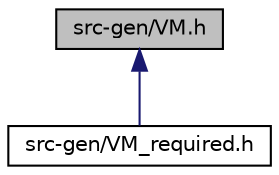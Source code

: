 digraph "src-gen/VM.h"
{
 // LATEX_PDF_SIZE
  edge [fontname="Helvetica",fontsize="10",labelfontname="Helvetica",labelfontsize="10"];
  node [fontname="Helvetica",fontsize="10",shape=record];
  Node1 [label="src-gen/VM.h",height=0.2,width=0.4,color="black", fillcolor="grey75", style="filled", fontcolor="black",tooltip="Header file for the VM state machine."];
  Node1 -> Node2 [dir="back",color="midnightblue",fontsize="10",style="solid",fontname="Helvetica"];
  Node2 [label="src-gen/VM_required.h",height=0.2,width=0.4,color="black", fillcolor="white", style="filled",URL="$VM__required_8h.html",tooltip="Header file defining prototypes for functions required by the VM state machine implementation."];
}
